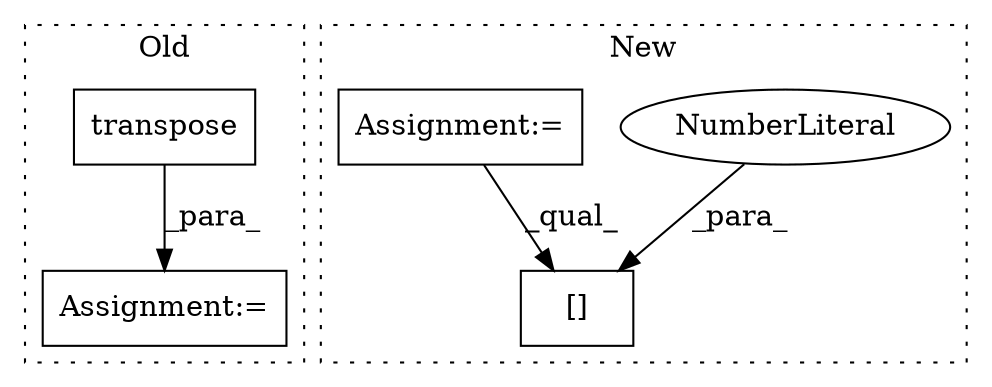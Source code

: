 digraph G {
subgraph cluster0 {
1 [label="transpose" a="32" s="333,377" l="15,2" shape="box"];
4 [label="Assignment:=" a="7" s="305" l="1" shape="box"];
label = "Old";
style="dotted";
}
subgraph cluster1 {
2 [label="[]" a="2" s="662,675" l="12,1" shape="box"];
3 [label="NumberLiteral" a="34" s="674" l="1" shape="ellipse"];
5 [label="Assignment:=" a="7" s="396" l="1" shape="box"];
label = "New";
style="dotted";
}
1 -> 4 [label="_para_"];
3 -> 2 [label="_para_"];
5 -> 2 [label="_qual_"];
}